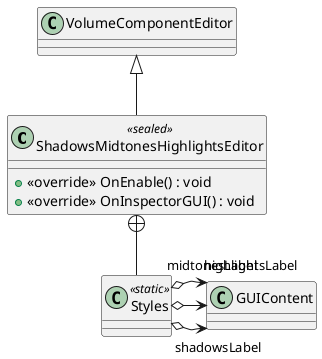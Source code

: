 @startuml
class ShadowsMidtonesHighlightsEditor <<sealed>> {
    + <<override>> OnEnable() : void
    + <<override>> OnInspectorGUI() : void
}
class Styles <<static>> {
}
VolumeComponentEditor <|-- ShadowsMidtonesHighlightsEditor
ShadowsMidtonesHighlightsEditor +-- Styles
Styles o-> "shadowsLabel" GUIContent
Styles o-> "midtonesLabel" GUIContent
Styles o-> "highlightsLabel" GUIContent
@enduml
